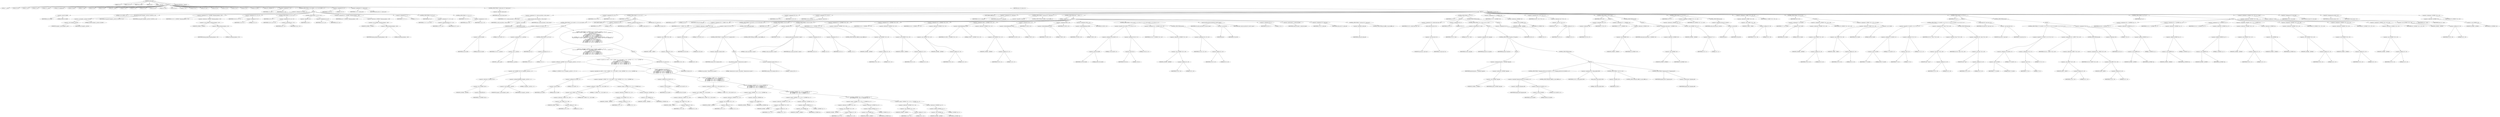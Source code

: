 digraph cache_insert {  
"1000127" [label = "(METHOD,cache_insert)" ]
"1000128" [label = "(PARAM,int a1)" ]
"1000129" [label = "(PARAM,void *cp)" ]
"1000130" [label = "(PARAM,time_t time1)" ]
"1000131" [label = "(PARAM,int a4)" ]
"1000132" [label = "(PARAM,__int16 a5)" ]
"1000133" [label = "(BLOCK,,)" ]
"1000134" [label = "(LOCAL,v7: __int16)" ]
"1000135" [label = "(LOCAL,v10: int)" ]
"1000136" [label = "(LOCAL,v11: int)" ]
"1000137" [label = "(LOCAL,v12: int)" ]
"1000138" [label = "(LOCAL,v13: __int16)" ]
"1000139" [label = "(LOCAL,v15: unsigned int)" ]
"1000140" [label = "(LOCAL,v16: bool)" ]
"1000141" [label = "(LOCAL,v17: bool)" ]
"1000142" [label = "(LOCAL,v18: int)" ]
"1000143" [label = "(LOCAL,v19: int)" ]
"1000144" [label = "(LOCAL,v20: __int16)" ]
"1000145" [label = "(LOCAL,v21: int)" ]
"1000146" [label = "(LOCAL,v22: int)" ]
"1000147" [label = "(LOCAL,v23: int)" ]
"1000148" [label = "(LOCAL,v24: int)" ]
"1000149" [label = "(LOCAL,v25: size_t)" ]
"1000150" [label = "(LOCAL,v26: int)" ]
"1000151" [label = "(LOCAL,v27: int)" ]
"1000152" [label = "(LOCAL,v28: int *)" ]
"1000153" [label = "(LOCAL,v29: char *)" ]
"1000154" [label = "(LOCAL,v30: int)" ]
"1000155" [label = "(LOCAL,v31: int)" ]
"1000156" [label = "(LOCAL,v32: int)" ]
"1000157" [label = "(LOCAL,v33: int)" ]
"1000158" [label = "(LOCAL,v34: _BYTE *)" ]
"1000159" [label = "(LOCAL,v35: _DWORD [ 4 ])" ]
"1000160" [label = "(<operator>.assignment,v7 = a5)" ]
"1000161" [label = "(IDENTIFIER,v7,v7 = a5)" ]
"1000162" [label = "(IDENTIFIER,a5,v7 = a5)" ]
"1000163" [label = "(CONTROL_STRUCTURE,if ( (a5 & 0x980) != 0 ),if ( (a5 & 0x980) != 0 ))" ]
"1000164" [label = "(<operator>.notEquals,(a5 & 0x980) != 0)" ]
"1000165" [label = "(<operator>.and,a5 & 0x980)" ]
"1000166" [label = "(IDENTIFIER,a5,a5 & 0x980)" ]
"1000167" [label = "(LITERAL,0x980,a5 & 0x980)" ]
"1000168" [label = "(LITERAL,0,(a5 & 0x980) != 0)" ]
"1000169" [label = "(BLOCK,,)" ]
"1000170" [label = "(log_query,log_query((unsigned __int16)a5 | 0x10000, a1, cp))" ]
"1000171" [label = "(<operator>.or,(unsigned __int16)a5 | 0x10000)" ]
"1000172" [label = "(<operator>.cast,(unsigned __int16)a5)" ]
"1000173" [label = "(UNKNOWN,unsigned __int16,unsigned __int16)" ]
"1000174" [label = "(IDENTIFIER,a5,(unsigned __int16)a5)" ]
"1000175" [label = "(LITERAL,0x10000,(unsigned __int16)a5 | 0x10000)" ]
"1000176" [label = "(IDENTIFIER,a1,log_query((unsigned __int16)a5 | 0x10000, a1, cp))" ]
"1000177" [label = "(IDENTIFIER,cp,log_query((unsigned __int16)a5 | 0x10000, a1, cp))" ]
"1000178" [label = "(<operator>.assignment,v15 = *(_DWORD *)(dnsmasq_daemon + 252))" ]
"1000179" [label = "(IDENTIFIER,v15,v15 = *(_DWORD *)(dnsmasq_daemon + 252))" ]
"1000180" [label = "(<operator>.indirection,*(_DWORD *)(dnsmasq_daemon + 252))" ]
"1000181" [label = "(<operator>.cast,(_DWORD *)(dnsmasq_daemon + 252))" ]
"1000182" [label = "(UNKNOWN,_DWORD *,_DWORD *)" ]
"1000183" [label = "(<operator>.addition,dnsmasq_daemon + 252)" ]
"1000184" [label = "(IDENTIFIER,dnsmasq_daemon,dnsmasq_daemon + 252)" ]
"1000185" [label = "(LITERAL,252,dnsmasq_daemon + 252)" ]
"1000186" [label = "(<operator>.assignment,v16 = v15 != 0)" ]
"1000187" [label = "(IDENTIFIER,v16,v16 = v15 != 0)" ]
"1000188" [label = "(<operator>.notEquals,v15 != 0)" ]
"1000189" [label = "(IDENTIFIER,v15,v15 != 0)" ]
"1000190" [label = "(LITERAL,0,v15 != 0)" ]
"1000191" [label = "(CONTROL_STRUCTURE,if ( v15 ),if ( v15 ))" ]
"1000192" [label = "(IDENTIFIER,v15,if ( v15 ))" ]
"1000193" [label = "(<operator>.assignment,v16 = a4 > v15)" ]
"1000194" [label = "(IDENTIFIER,v16,v16 = a4 > v15)" ]
"1000195" [label = "(<operator>.greaterThan,a4 > v15)" ]
"1000196" [label = "(IDENTIFIER,a4,a4 > v15)" ]
"1000197" [label = "(IDENTIFIER,v15,a4 > v15)" ]
"1000198" [label = "(CONTROL_STRUCTURE,if ( !v16 ),if ( !v16 ))" ]
"1000199" [label = "(<operator>.logicalNot,!v16)" ]
"1000200" [label = "(IDENTIFIER,v16,!v16)" ]
"1000201" [label = "(<operator>.assignment,v15 = a4)" ]
"1000202" [label = "(IDENTIFIER,v15,v15 = a4)" ]
"1000203" [label = "(IDENTIFIER,a4,v15 = a4)" ]
"1000204" [label = "(<operator>.assignment,a4 = *(_DWORD *)(dnsmasq_daemon + 248))" ]
"1000205" [label = "(IDENTIFIER,a4,a4 = *(_DWORD *)(dnsmasq_daemon + 248))" ]
"1000206" [label = "(<operator>.indirection,*(_DWORD *)(dnsmasq_daemon + 248))" ]
"1000207" [label = "(<operator>.cast,(_DWORD *)(dnsmasq_daemon + 248))" ]
"1000208" [label = "(UNKNOWN,_DWORD *,_DWORD *)" ]
"1000209" [label = "(<operator>.addition,dnsmasq_daemon + 248)" ]
"1000210" [label = "(IDENTIFIER,dnsmasq_daemon,dnsmasq_daemon + 248)" ]
"1000211" [label = "(LITERAL,248,dnsmasq_daemon + 248)" ]
"1000212" [label = "(<operator>.assignment,v17 = 1)" ]
"1000213" [label = "(IDENTIFIER,v17,v17 = 1)" ]
"1000214" [label = "(LITERAL,1,v17 = 1)" ]
"1000215" [label = "(CONTROL_STRUCTURE,if ( a4 ),if ( a4 ))" ]
"1000216" [label = "(IDENTIFIER,a4,if ( a4 ))" ]
"1000217" [label = "(<operator>.assignment,v17 = v15 >= a4)" ]
"1000218" [label = "(IDENTIFIER,v17,v17 = v15 >= a4)" ]
"1000219" [label = "(<operator>.greaterEqualsThan,v15 >= a4)" ]
"1000220" [label = "(IDENTIFIER,v15,v15 >= a4)" ]
"1000221" [label = "(IDENTIFIER,a4,v15 >= a4)" ]
"1000222" [label = "(CONTROL_STRUCTURE,if ( v17 ),if ( v17 ))" ]
"1000223" [label = "(IDENTIFIER,v17,if ( v17 ))" ]
"1000224" [label = "(<operator>.assignment,a4 = v15)" ]
"1000225" [label = "(IDENTIFIER,a4,a4 = v15)" ]
"1000226" [label = "(IDENTIFIER,v15,a4 = v15)" ]
"1000227" [label = "(<operator>.assignment,v10 = 0)" ]
"1000228" [label = "(IDENTIFIER,v10,v10 = 0)" ]
"1000229" [label = "(LITERAL,0,v10 = 0)" ]
"1000230" [label = "(<operator>.assignment,v11 = insert_error)" ]
"1000231" [label = "(IDENTIFIER,v11,v11 = insert_error)" ]
"1000232" [label = "(IDENTIFIER,insert_error,v11 = insert_error)" ]
"1000233" [label = "(CONTROL_STRUCTURE,if ( !insert_error ),if ( !insert_error ))" ]
"1000234" [label = "(<operator>.logicalNot,!insert_error)" ]
"1000235" [label = "(IDENTIFIER,insert_error,!insert_error)" ]
"1000236" [label = "(BLOCK,,)" ]
"1000237" [label = "(<operator>.assignment,v12 = cache_scan_free(a1, (int)cp, time1))" ]
"1000238" [label = "(IDENTIFIER,v12,v12 = cache_scan_free(a1, (int)cp, time1))" ]
"1000239" [label = "(cache_scan_free,cache_scan_free(a1, (int)cp, time1))" ]
"1000240" [label = "(IDENTIFIER,a1,cache_scan_free(a1, (int)cp, time1))" ]
"1000241" [label = "(<operator>.cast,(int)cp)" ]
"1000242" [label = "(UNKNOWN,int,int)" ]
"1000243" [label = "(IDENTIFIER,cp,(int)cp)" ]
"1000244" [label = "(IDENTIFIER,time1,cache_scan_free(a1, (int)cp, time1))" ]
"1000245" [label = "(<operator>.assignment,v10 = v12)" ]
"1000246" [label = "(IDENTIFIER,v10,v10 = v12)" ]
"1000247" [label = "(IDENTIFIER,v12,v10 = v12)" ]
"1000248" [label = "(CONTROL_STRUCTURE,if ( v12 ),if ( v12 ))" ]
"1000249" [label = "(IDENTIFIER,v12,if ( v12 ))" ]
"1000250" [label = "(BLOCK,,)" ]
"1000251" [label = "(CONTROL_STRUCTURE,if ( (a5 & 0x180) != 0 ),if ( (a5 & 0x180) != 0 ))" ]
"1000252" [label = "(<operator>.notEquals,(a5 & 0x180) != 0)" ]
"1000253" [label = "(<operator>.and,a5 & 0x180)" ]
"1000254" [label = "(IDENTIFIER,a5,a5 & 0x180)" ]
"1000255" [label = "(LITERAL,0x180,a5 & 0x180)" ]
"1000256" [label = "(LITERAL,0,(a5 & 0x180) != 0)" ]
"1000257" [label = "(BLOCK,,)" ]
"1000258" [label = "(<operator>.assignment,v13 = (__int16)cp)" ]
"1000259" [label = "(IDENTIFIER,v13,v13 = (__int16)cp)" ]
"1000260" [label = "(<operator>.cast,(__int16)cp)" ]
"1000261" [label = "(UNKNOWN,__int16,__int16)" ]
"1000262" [label = "(IDENTIFIER,cp,(__int16)cp)" ]
"1000263" [label = "(CONTROL_STRUCTURE,if ( cp ),if ( cp ))" ]
"1000264" [label = "(IDENTIFIER,cp,if ( cp ))" ]
"1000265" [label = "(<operator>.assignment,v13 = 1)" ]
"1000266" [label = "(IDENTIFIER,v13,v13 = 1)" ]
"1000267" [label = "(LITERAL,1,v13 = 1)" ]
"1000268" [label = "(CONTROL_STRUCTURE,if ( (*(_DWORD *)&v13 & ((unsigned __int16)a5 >> 3)) != 0\n          && ((a5 & 0x80) != 0 && (*(_WORD *)(v12 + 36) & 0x80) != 0 && *(_DWORD *)(v12 + 12) == *(_DWORD *)cp\n           || (a5 & 0x100) != 0\n           && (*(_WORD *)(v12 + 36) & 0x100) != 0\n           && *(_DWORD *)(v12 + 12) == *(_DWORD *)cp\n           && *(_DWORD *)(v12 + 16) == *((_DWORD *)cp + 1)\n           && *(_DWORD *)(v12 + 20) == *((_DWORD *)cp + 2)\n           && *(_DWORD *)(v12 + 24) == *((_DWORD *)cp + 3)) ),if ( (*(_DWORD *)&v13 & ((unsigned __int16)a5 >> 3)) != 0\n          && ((a5 & 0x80) != 0 && (*(_WORD *)(v12 + 36) & 0x80) != 0 && *(_DWORD *)(v12 + 12) == *(_DWORD *)cp\n           || (a5 & 0x100) != 0\n           && (*(_WORD *)(v12 + 36) & 0x100) != 0\n           && *(_DWORD *)(v12 + 12) == *(_DWORD *)cp\n           && *(_DWORD *)(v12 + 16) == *((_DWORD *)cp + 1)\n           && *(_DWORD *)(v12 + 20) == *((_DWORD *)cp + 2)\n           && *(_DWORD *)(v12 + 24) == *((_DWORD *)cp + 3)) ))" ]
"1000269" [label = "(<operator>.logicalAnd,(*(_DWORD *)&v13 & ((unsigned __int16)a5 >> 3)) != 0\n          && ((a5 & 0x80) != 0 && (*(_WORD *)(v12 + 36) & 0x80) != 0 && *(_DWORD *)(v12 + 12) == *(_DWORD *)cp\n           || (a5 & 0x100) != 0\n           && (*(_WORD *)(v12 + 36) & 0x100) != 0\n           && *(_DWORD *)(v12 + 12) == *(_DWORD *)cp\n           && *(_DWORD *)(v12 + 16) == *((_DWORD *)cp + 1)\n           && *(_DWORD *)(v12 + 20) == *((_DWORD *)cp + 2)\n           && *(_DWORD *)(v12 + 24) == *((_DWORD *)cp + 3)))" ]
"1000270" [label = "(<operator>.notEquals,(*(_DWORD *)&v13 & ((unsigned __int16)a5 >> 3)) != 0)" ]
"1000271" [label = "(<operator>.and,*(_DWORD *)&v13 & ((unsigned __int16)a5 >> 3))" ]
"1000272" [label = "(<operator>.indirection,*(_DWORD *)&v13)" ]
"1000273" [label = "(<operator>.cast,(_DWORD *)&v13)" ]
"1000274" [label = "(UNKNOWN,_DWORD *,_DWORD *)" ]
"1000275" [label = "(<operator>.addressOf,&v13)" ]
"1000276" [label = "(IDENTIFIER,v13,(_DWORD *)&v13)" ]
"1000277" [label = "(<operator>.arithmeticShiftRight,(unsigned __int16)a5 >> 3)" ]
"1000278" [label = "(<operator>.cast,(unsigned __int16)a5)" ]
"1000279" [label = "(UNKNOWN,unsigned __int16,unsigned __int16)" ]
"1000280" [label = "(IDENTIFIER,a5,(unsigned __int16)a5)" ]
"1000281" [label = "(LITERAL,3,(unsigned __int16)a5 >> 3)" ]
"1000282" [label = "(LITERAL,0,(*(_DWORD *)&v13 & ((unsigned __int16)a5 >> 3)) != 0)" ]
"1000283" [label = "(<operator>.logicalOr,(a5 & 0x80) != 0 && (*(_WORD *)(v12 + 36) & 0x80) != 0 && *(_DWORD *)(v12 + 12) == *(_DWORD *)cp\n           || (a5 & 0x100) != 0\n           && (*(_WORD *)(v12 + 36) & 0x100) != 0\n           && *(_DWORD *)(v12 + 12) == *(_DWORD *)cp\n           && *(_DWORD *)(v12 + 16) == *((_DWORD *)cp + 1)\n           && *(_DWORD *)(v12 + 20) == *((_DWORD *)cp + 2)\n           && *(_DWORD *)(v12 + 24) == *((_DWORD *)cp + 3))" ]
"1000284" [label = "(<operator>.logicalAnd,(a5 & 0x80) != 0 && (*(_WORD *)(v12 + 36) & 0x80) != 0 && *(_DWORD *)(v12 + 12) == *(_DWORD *)cp)" ]
"1000285" [label = "(<operator>.notEquals,(a5 & 0x80) != 0)" ]
"1000286" [label = "(<operator>.and,a5 & 0x80)" ]
"1000287" [label = "(IDENTIFIER,a5,a5 & 0x80)" ]
"1000288" [label = "(LITERAL,0x80,a5 & 0x80)" ]
"1000289" [label = "(LITERAL,0,(a5 & 0x80) != 0)" ]
"1000290" [label = "(<operator>.logicalAnd,(*(_WORD *)(v12 + 36) & 0x80) != 0 && *(_DWORD *)(v12 + 12) == *(_DWORD *)cp)" ]
"1000291" [label = "(<operator>.notEquals,(*(_WORD *)(v12 + 36) & 0x80) != 0)" ]
"1000292" [label = "(<operator>.and,*(_WORD *)(v12 + 36) & 0x80)" ]
"1000293" [label = "(<operator>.indirection,*(_WORD *)(v12 + 36))" ]
"1000294" [label = "(<operator>.cast,(_WORD *)(v12 + 36))" ]
"1000295" [label = "(UNKNOWN,_WORD *,_WORD *)" ]
"1000296" [label = "(<operator>.addition,v12 + 36)" ]
"1000297" [label = "(IDENTIFIER,v12,v12 + 36)" ]
"1000298" [label = "(LITERAL,36,v12 + 36)" ]
"1000299" [label = "(LITERAL,0x80,*(_WORD *)(v12 + 36) & 0x80)" ]
"1000300" [label = "(LITERAL,0,(*(_WORD *)(v12 + 36) & 0x80) != 0)" ]
"1000301" [label = "(<operator>.equals,*(_DWORD *)(v12 + 12) == *(_DWORD *)cp)" ]
"1000302" [label = "(<operator>.indirection,*(_DWORD *)(v12 + 12))" ]
"1000303" [label = "(<operator>.cast,(_DWORD *)(v12 + 12))" ]
"1000304" [label = "(UNKNOWN,_DWORD *,_DWORD *)" ]
"1000305" [label = "(<operator>.addition,v12 + 12)" ]
"1000306" [label = "(IDENTIFIER,v12,v12 + 12)" ]
"1000307" [label = "(LITERAL,12,v12 + 12)" ]
"1000308" [label = "(<operator>.indirection,*(_DWORD *)cp)" ]
"1000309" [label = "(<operator>.cast,(_DWORD *)cp)" ]
"1000310" [label = "(UNKNOWN,_DWORD *,_DWORD *)" ]
"1000311" [label = "(IDENTIFIER,cp,(_DWORD *)cp)" ]
"1000312" [label = "(<operator>.logicalAnd,(a5 & 0x100) != 0\n           && (*(_WORD *)(v12 + 36) & 0x100) != 0\n           && *(_DWORD *)(v12 + 12) == *(_DWORD *)cp\n           && *(_DWORD *)(v12 + 16) == *((_DWORD *)cp + 1)\n           && *(_DWORD *)(v12 + 20) == *((_DWORD *)cp + 2)\n           && *(_DWORD *)(v12 + 24) == *((_DWORD *)cp + 3))" ]
"1000313" [label = "(<operator>.notEquals,(a5 & 0x100) != 0)" ]
"1000314" [label = "(<operator>.and,a5 & 0x100)" ]
"1000315" [label = "(IDENTIFIER,a5,a5 & 0x100)" ]
"1000316" [label = "(LITERAL,0x100,a5 & 0x100)" ]
"1000317" [label = "(LITERAL,0,(a5 & 0x100) != 0)" ]
"1000318" [label = "(<operator>.logicalAnd,(*(_WORD *)(v12 + 36) & 0x100) != 0\n           && *(_DWORD *)(v12 + 12) == *(_DWORD *)cp\n           && *(_DWORD *)(v12 + 16) == *((_DWORD *)cp + 1)\n           && *(_DWORD *)(v12 + 20) == *((_DWORD *)cp + 2)\n           && *(_DWORD *)(v12 + 24) == *((_DWORD *)cp + 3))" ]
"1000319" [label = "(<operator>.notEquals,(*(_WORD *)(v12 + 36) & 0x100) != 0)" ]
"1000320" [label = "(<operator>.and,*(_WORD *)(v12 + 36) & 0x100)" ]
"1000321" [label = "(<operator>.indirection,*(_WORD *)(v12 + 36))" ]
"1000322" [label = "(<operator>.cast,(_WORD *)(v12 + 36))" ]
"1000323" [label = "(UNKNOWN,_WORD *,_WORD *)" ]
"1000324" [label = "(<operator>.addition,v12 + 36)" ]
"1000325" [label = "(IDENTIFIER,v12,v12 + 36)" ]
"1000326" [label = "(LITERAL,36,v12 + 36)" ]
"1000327" [label = "(LITERAL,0x100,*(_WORD *)(v12 + 36) & 0x100)" ]
"1000328" [label = "(LITERAL,0,(*(_WORD *)(v12 + 36) & 0x100) != 0)" ]
"1000329" [label = "(<operator>.logicalAnd,*(_DWORD *)(v12 + 12) == *(_DWORD *)cp\n           && *(_DWORD *)(v12 + 16) == *((_DWORD *)cp + 1)\n           && *(_DWORD *)(v12 + 20) == *((_DWORD *)cp + 2)\n           && *(_DWORD *)(v12 + 24) == *((_DWORD *)cp + 3))" ]
"1000330" [label = "(<operator>.equals,*(_DWORD *)(v12 + 12) == *(_DWORD *)cp)" ]
"1000331" [label = "(<operator>.indirection,*(_DWORD *)(v12 + 12))" ]
"1000332" [label = "(<operator>.cast,(_DWORD *)(v12 + 12))" ]
"1000333" [label = "(UNKNOWN,_DWORD *,_DWORD *)" ]
"1000334" [label = "(<operator>.addition,v12 + 12)" ]
"1000335" [label = "(IDENTIFIER,v12,v12 + 12)" ]
"1000336" [label = "(LITERAL,12,v12 + 12)" ]
"1000337" [label = "(<operator>.indirection,*(_DWORD *)cp)" ]
"1000338" [label = "(<operator>.cast,(_DWORD *)cp)" ]
"1000339" [label = "(UNKNOWN,_DWORD *,_DWORD *)" ]
"1000340" [label = "(IDENTIFIER,cp,(_DWORD *)cp)" ]
"1000341" [label = "(<operator>.logicalAnd,*(_DWORD *)(v12 + 16) == *((_DWORD *)cp + 1)\n           && *(_DWORD *)(v12 + 20) == *((_DWORD *)cp + 2)\n           && *(_DWORD *)(v12 + 24) == *((_DWORD *)cp + 3))" ]
"1000342" [label = "(<operator>.equals,*(_DWORD *)(v12 + 16) == *((_DWORD *)cp + 1))" ]
"1000343" [label = "(<operator>.indirection,*(_DWORD *)(v12 + 16))" ]
"1000344" [label = "(<operator>.cast,(_DWORD *)(v12 + 16))" ]
"1000345" [label = "(UNKNOWN,_DWORD *,_DWORD *)" ]
"1000346" [label = "(<operator>.addition,v12 + 16)" ]
"1000347" [label = "(IDENTIFIER,v12,v12 + 16)" ]
"1000348" [label = "(LITERAL,16,v12 + 16)" ]
"1000349" [label = "(<operator>.indirection,*((_DWORD *)cp + 1))" ]
"1000350" [label = "(<operator>.addition,(_DWORD *)cp + 1)" ]
"1000351" [label = "(<operator>.cast,(_DWORD *)cp)" ]
"1000352" [label = "(UNKNOWN,_DWORD *,_DWORD *)" ]
"1000353" [label = "(IDENTIFIER,cp,(_DWORD *)cp)" ]
"1000354" [label = "(LITERAL,1,(_DWORD *)cp + 1)" ]
"1000355" [label = "(<operator>.logicalAnd,*(_DWORD *)(v12 + 20) == *((_DWORD *)cp + 2)\n           && *(_DWORD *)(v12 + 24) == *((_DWORD *)cp + 3))" ]
"1000356" [label = "(<operator>.equals,*(_DWORD *)(v12 + 20) == *((_DWORD *)cp + 2))" ]
"1000357" [label = "(<operator>.indirection,*(_DWORD *)(v12 + 20))" ]
"1000358" [label = "(<operator>.cast,(_DWORD *)(v12 + 20))" ]
"1000359" [label = "(UNKNOWN,_DWORD *,_DWORD *)" ]
"1000360" [label = "(<operator>.addition,v12 + 20)" ]
"1000361" [label = "(IDENTIFIER,v12,v12 + 20)" ]
"1000362" [label = "(LITERAL,20,v12 + 20)" ]
"1000363" [label = "(<operator>.indirection,*((_DWORD *)cp + 2))" ]
"1000364" [label = "(<operator>.addition,(_DWORD *)cp + 2)" ]
"1000365" [label = "(<operator>.cast,(_DWORD *)cp)" ]
"1000366" [label = "(UNKNOWN,_DWORD *,_DWORD *)" ]
"1000367" [label = "(IDENTIFIER,cp,(_DWORD *)cp)" ]
"1000368" [label = "(LITERAL,2,(_DWORD *)cp + 2)" ]
"1000369" [label = "(<operator>.equals,*(_DWORD *)(v12 + 24) == *((_DWORD *)cp + 3))" ]
"1000370" [label = "(<operator>.indirection,*(_DWORD *)(v12 + 24))" ]
"1000371" [label = "(<operator>.cast,(_DWORD *)(v12 + 24))" ]
"1000372" [label = "(UNKNOWN,_DWORD *,_DWORD *)" ]
"1000373" [label = "(<operator>.addition,v12 + 24)" ]
"1000374" [label = "(IDENTIFIER,v12,v12 + 24)" ]
"1000375" [label = "(LITERAL,24,v12 + 24)" ]
"1000376" [label = "(<operator>.indirection,*((_DWORD *)cp + 3))" ]
"1000377" [label = "(<operator>.addition,(_DWORD *)cp + 3)" ]
"1000378" [label = "(<operator>.cast,(_DWORD *)cp)" ]
"1000379" [label = "(UNKNOWN,_DWORD *,_DWORD *)" ]
"1000380" [label = "(IDENTIFIER,cp,(_DWORD *)cp)" ]
"1000381" [label = "(LITERAL,3,(_DWORD *)cp + 3)" ]
"1000382" [label = "(BLOCK,,)" ]
"1000383" [label = "(RETURN,return v10;,return v10;)" ]
"1000384" [label = "(IDENTIFIER,v10,return v10;)" ]
"1000385" [label = "(JUMP_TARGET,LABEL_14)" ]
"1000386" [label = "(<operator>.assignment,v10 = 0)" ]
"1000387" [label = "(IDENTIFIER,v10,v10 = 0)" ]
"1000388" [label = "(LITERAL,0,v10 = 0)" ]
"1000389" [label = "(<operator>.assignment,insert_error = 1)" ]
"1000390" [label = "(IDENTIFIER,insert_error,insert_error = 1)" ]
"1000391" [label = "(LITERAL,1,insert_error = 1)" ]
"1000392" [label = "(RETURN,return v10;,return v10;)" ]
"1000393" [label = "(IDENTIFIER,v10,return v10;)" ]
"1000394" [label = "(<operator>.assignment,v18 = v11)" ]
"1000395" [label = "(IDENTIFIER,v18,v18 = v11)" ]
"1000396" [label = "(IDENTIFIER,v11,v18 = v11)" ]
"1000397" [label = "(<operator>.assignment,v19 = a5 & 4)" ]
"1000398" [label = "(IDENTIFIER,v19,v19 = a5 & 4)" ]
"1000399" [label = "(<operator>.and,a5 & 4)" ]
"1000400" [label = "(IDENTIFIER,a5,a5 & 4)" ]
"1000401" [label = "(LITERAL,4,a5 & 4)" ]
"1000402" [label = "(JUMP_TARGET,LABEL_26)" ]
"1000403" [label = "(<operator>.assignment,v10 = cache_tail)" ]
"1000404" [label = "(IDENTIFIER,v10,v10 = cache_tail)" ]
"1000405" [label = "(IDENTIFIER,cache_tail,v10 = cache_tail)" ]
"1000406" [label = "(CONTROL_STRUCTURE,if ( !cache_tail ),if ( !cache_tail ))" ]
"1000407" [label = "(<operator>.logicalNot,!cache_tail)" ]
"1000408" [label = "(IDENTIFIER,cache_tail,!cache_tail)" ]
"1000409" [label = "(CONTROL_STRUCTURE,goto LABEL_14;,goto LABEL_14;)" ]
"1000410" [label = "(CONTROL_STRUCTURE,while ( 1 ),while ( 1 ))" ]
"1000411" [label = "(LITERAL,1,while ( 1 ))" ]
"1000412" [label = "(BLOCK,,)" ]
"1000413" [label = "(<operator>.assignment,v20 = *(_WORD *)(v10 + 36))" ]
"1000414" [label = "(IDENTIFIER,v20,v20 = *(_WORD *)(v10 + 36))" ]
"1000415" [label = "(<operator>.indirection,*(_WORD *)(v10 + 36))" ]
"1000416" [label = "(<operator>.cast,(_WORD *)(v10 + 36))" ]
"1000417" [label = "(UNKNOWN,_WORD *,_WORD *)" ]
"1000418" [label = "(<operator>.addition,v10 + 36)" ]
"1000419" [label = "(IDENTIFIER,v10,v10 + 36)" ]
"1000420" [label = "(LITERAL,36,v10 + 36)" ]
"1000421" [label = "(CONTROL_STRUCTURE,if ( (v20 & 0xC) == 0 ),if ( (v20 & 0xC) == 0 ))" ]
"1000422" [label = "(<operator>.equals,(v20 & 0xC) == 0)" ]
"1000423" [label = "(<operator>.and,v20 & 0xC)" ]
"1000424" [label = "(IDENTIFIER,v20,v20 & 0xC)" ]
"1000425" [label = "(LITERAL,0xC,v20 & 0xC)" ]
"1000426" [label = "(LITERAL,0,(v20 & 0xC) == 0)" ]
"1000427" [label = "(CONTROL_STRUCTURE,break;,break;)" ]
"1000428" [label = "(CONTROL_STRUCTURE,if ( v18 ),if ( v18 ))" ]
"1000429" [label = "(IDENTIFIER,v18,if ( v18 ))" ]
"1000430" [label = "(BLOCK,,)" ]
"1000431" [label = "(CONTROL_STRUCTURE,if ( !warned_12252 ),if ( !warned_12252 ))" ]
"1000432" [label = "(<operator>.logicalNot,!warned_12252)" ]
"1000433" [label = "(IDENTIFIER,warned_12252,!warned_12252)" ]
"1000434" [label = "(BLOCK,,)" ]
"1000435" [label = "(my_syslog,my_syslog(3, \"Internal error in cache.\"))" ]
"1000436" [label = "(LITERAL,3,my_syslog(3, \"Internal error in cache.\"))" ]
"1000437" [label = "(LITERAL,\"Internal error in cache.\",my_syslog(3, \"Internal error in cache.\"))" ]
"1000438" [label = "(<operator>.assignment,warned_12252 = 1)" ]
"1000439" [label = "(IDENTIFIER,warned_12252,warned_12252 = 1)" ]
"1000440" [label = "(LITERAL,1,warned_12252 = 1)" ]
"1000441" [label = "(CONTROL_STRUCTURE,goto LABEL_14;,goto LABEL_14;)" ]
"1000442" [label = "(CONTROL_STRUCTURE,if ( !v19 ),if ( !v19 ))" ]
"1000443" [label = "(<operator>.logicalNot,!v19)" ]
"1000444" [label = "(IDENTIFIER,v19,!v19)" ]
"1000445" [label = "(BLOCK,,)" ]
"1000446" [label = "(cache_scan_free,cache_scan_free(0, 0, time1))" ]
"1000447" [label = "(LITERAL,0,cache_scan_free(0, 0, time1))" ]
"1000448" [label = "(LITERAL,0,cache_scan_free(0, 0, time1))" ]
"1000449" [label = "(IDENTIFIER,time1,cache_scan_free(0, 0, time1))" ]
"1000450" [label = "(<operator>.assignment,v18 = 0)" ]
"1000451" [label = "(IDENTIFIER,v18,v18 = 0)" ]
"1000452" [label = "(LITERAL,0,v18 = 0)" ]
"1000453" [label = "(<operator>.assignment,v19 = 1)" ]
"1000454" [label = "(IDENTIFIER,v19,v19 = 1)" ]
"1000455" [label = "(LITERAL,1,v19 = 1)" ]
"1000456" [label = "(CONTROL_STRUCTURE,goto LABEL_26;,goto LABEL_26;)" ]
"1000457" [label = "(<operator>.assignment,v21 = *(_DWORD *)(v10 + 16))" ]
"1000458" [label = "(IDENTIFIER,v21,v21 = *(_DWORD *)(v10 + 16))" ]
"1000459" [label = "(<operator>.indirection,*(_DWORD *)(v10 + 16))" ]
"1000460" [label = "(<operator>.cast,(_DWORD *)(v10 + 16))" ]
"1000461" [label = "(UNKNOWN,_DWORD *,_DWORD *)" ]
"1000462" [label = "(<operator>.addition,v10 + 16)" ]
"1000463" [label = "(IDENTIFIER,v10,v10 + 16)" ]
"1000464" [label = "(LITERAL,16,v10 + 16)" ]
"1000465" [label = "(<operator>.assignment,v22 = *(_DWORD *)(v10 + 20))" ]
"1000466" [label = "(IDENTIFIER,v22,v22 = *(_DWORD *)(v10 + 20))" ]
"1000467" [label = "(<operator>.indirection,*(_DWORD *)(v10 + 20))" ]
"1000468" [label = "(<operator>.cast,(_DWORD *)(v10 + 20))" ]
"1000469" [label = "(UNKNOWN,_DWORD *,_DWORD *)" ]
"1000470" [label = "(<operator>.addition,v10 + 20)" ]
"1000471" [label = "(IDENTIFIER,v10,v10 + 20)" ]
"1000472" [label = "(LITERAL,20,v10 + 20)" ]
"1000473" [label = "(<operator>.assignment,v23 = *(_DWORD *)(v10 + 24))" ]
"1000474" [label = "(IDENTIFIER,v23,v23 = *(_DWORD *)(v10 + 24))" ]
"1000475" [label = "(<operator>.indirection,*(_DWORD *)(v10 + 24))" ]
"1000476" [label = "(<operator>.cast,(_DWORD *)(v10 + 24))" ]
"1000477" [label = "(UNKNOWN,_DWORD *,_DWORD *)" ]
"1000478" [label = "(<operator>.addition,v10 + 24)" ]
"1000479" [label = "(IDENTIFIER,v10,v10 + 24)" ]
"1000480" [label = "(LITERAL,24,v10 + 24)" ]
"1000481" [label = "(<operator>.assignment,v35[0] = *(_DWORD *)(v10 + 12))" ]
"1000482" [label = "(<operator>.indirectIndexAccess,v35[0])" ]
"1000483" [label = "(IDENTIFIER,v35,v35[0] = *(_DWORD *)(v10 + 12))" ]
"1000484" [label = "(LITERAL,0,v35[0] = *(_DWORD *)(v10 + 12))" ]
"1000485" [label = "(<operator>.indirection,*(_DWORD *)(v10 + 12))" ]
"1000486" [label = "(<operator>.cast,(_DWORD *)(v10 + 12))" ]
"1000487" [label = "(UNKNOWN,_DWORD *,_DWORD *)" ]
"1000488" [label = "(<operator>.addition,v10 + 12)" ]
"1000489" [label = "(IDENTIFIER,v10,v10 + 12)" ]
"1000490" [label = "(LITERAL,12,v10 + 12)" ]
"1000491" [label = "(<operator>.assignment,v35[1] = v21)" ]
"1000492" [label = "(<operator>.indirectIndexAccess,v35[1])" ]
"1000493" [label = "(IDENTIFIER,v35,v35[1] = v21)" ]
"1000494" [label = "(LITERAL,1,v35[1] = v21)" ]
"1000495" [label = "(IDENTIFIER,v21,v35[1] = v21)" ]
"1000496" [label = "(<operator>.assignment,v35[2] = v22)" ]
"1000497" [label = "(<operator>.indirectIndexAccess,v35[2])" ]
"1000498" [label = "(IDENTIFIER,v35,v35[2] = v22)" ]
"1000499" [label = "(LITERAL,2,v35[2] = v22)" ]
"1000500" [label = "(IDENTIFIER,v22,v35[2] = v22)" ]
"1000501" [label = "(<operator>.assignment,v35[3] = v23)" ]
"1000502" [label = "(<operator>.indirectIndexAccess,v35[3])" ]
"1000503" [label = "(IDENTIFIER,v35,v35[3] = v23)" ]
"1000504" [label = "(LITERAL,3,v35[3] = v23)" ]
"1000505" [label = "(IDENTIFIER,v23,v35[3] = v23)" ]
"1000506" [label = "(CONTROL_STRUCTURE,if ( (v20 & 0x200) != 0 || (v20 & 2) != 0 ),if ( (v20 & 0x200) != 0 || (v20 & 2) != 0 ))" ]
"1000507" [label = "(<operator>.logicalOr,(v20 & 0x200) != 0 || (v20 & 2) != 0)" ]
"1000508" [label = "(<operator>.notEquals,(v20 & 0x200) != 0)" ]
"1000509" [label = "(<operator>.and,v20 & 0x200)" ]
"1000510" [label = "(IDENTIFIER,v20,v20 & 0x200)" ]
"1000511" [label = "(LITERAL,0x200,v20 & 0x200)" ]
"1000512" [label = "(LITERAL,0,(v20 & 0x200) != 0)" ]
"1000513" [label = "(<operator>.notEquals,(v20 & 2) != 0)" ]
"1000514" [label = "(<operator>.and,v20 & 2)" ]
"1000515" [label = "(IDENTIFIER,v20,v20 & 2)" ]
"1000516" [label = "(LITERAL,2,v20 & 2)" ]
"1000517" [label = "(LITERAL,0,(v20 & 2) != 0)" ]
"1000518" [label = "(<operator>.assignment,v24 = *(_DWORD *)(v10 + 40))" ]
"1000519" [label = "(IDENTIFIER,v24,v24 = *(_DWORD *)(v10 + 40))" ]
"1000520" [label = "(<operator>.indirection,*(_DWORD *)(v10 + 40))" ]
"1000521" [label = "(<operator>.cast,(_DWORD *)(v10 + 40))" ]
"1000522" [label = "(UNKNOWN,_DWORD *,_DWORD *)" ]
"1000523" [label = "(<operator>.addition,v10 + 40)" ]
"1000524" [label = "(IDENTIFIER,v10,v10 + 40)" ]
"1000525" [label = "(LITERAL,40,v10 + 40)" ]
"1000526" [label = "(CONTROL_STRUCTURE,else,else)" ]
"1000527" [label = "(<operator>.assignment,v24 = v10 + 40)" ]
"1000528" [label = "(IDENTIFIER,v24,v24 = v10 + 40)" ]
"1000529" [label = "(<operator>.addition,v10 + 40)" ]
"1000530" [label = "(IDENTIFIER,v10,v10 + 40)" ]
"1000531" [label = "(LITERAL,40,v10 + 40)" ]
"1000532" [label = "(cache_scan_free,cache_scan_free(v24, (int)v35, time1))" ]
"1000533" [label = "(IDENTIFIER,v24,cache_scan_free(v24, (int)v35, time1))" ]
"1000534" [label = "(<operator>.cast,(int)v35)" ]
"1000535" [label = "(UNKNOWN,int,int)" ]
"1000536" [label = "(IDENTIFIER,v35,(int)v35)" ]
"1000537" [label = "(IDENTIFIER,time1,cache_scan_free(v24, (int)v35, time1))" ]
"1000538" [label = "(<operator>.assignment,v18 = 1)" ]
"1000539" [label = "(IDENTIFIER,v18,v18 = 1)" ]
"1000540" [label = "(LITERAL,1,v18 = 1)" ]
"1000541" [label = "(<operator>.preIncrement,++cache_live_freed)" ]
"1000542" [label = "(IDENTIFIER,cache_live_freed,++cache_live_freed)" ]
"1000543" [label = "(<operator>.assignment,v10 = cache_tail)" ]
"1000544" [label = "(IDENTIFIER,v10,v10 = cache_tail)" ]
"1000545" [label = "(IDENTIFIER,cache_tail,v10 = cache_tail)" ]
"1000546" [label = "(CONTROL_STRUCTURE,if ( !cache_tail ),if ( !cache_tail ))" ]
"1000547" [label = "(<operator>.logicalNot,!cache_tail)" ]
"1000548" [label = "(IDENTIFIER,cache_tail,!cache_tail)" ]
"1000549" [label = "(CONTROL_STRUCTURE,goto LABEL_14;,goto LABEL_14;)" ]
"1000550" [label = "(CONTROL_STRUCTURE,if ( a1 ),if ( a1 ))" ]
"1000551" [label = "(IDENTIFIER,a1,if ( a1 ))" ]
"1000552" [label = "(BLOCK,,)" ]
"1000553" [label = "(<operator>.assignment,v25 = strlen((const char *)a1))" ]
"1000554" [label = "(IDENTIFIER,v25,v25 = strlen((const char *)a1))" ]
"1000555" [label = "(strlen,strlen((const char *)a1))" ]
"1000556" [label = "(<operator>.cast,(const char *)a1)" ]
"1000557" [label = "(UNKNOWN,const char *,const char *)" ]
"1000558" [label = "(IDENTIFIER,a1,(const char *)a1)" ]
"1000559" [label = "(<operator>.assignment,v26 = 0)" ]
"1000560" [label = "(IDENTIFIER,v26,v26 = 0)" ]
"1000561" [label = "(LITERAL,0,v26 = 0)" ]
"1000562" [label = "(CONTROL_STRUCTURE,if ( v25 > 0x31 ),if ( v25 > 0x31 ))" ]
"1000563" [label = "(<operator>.greaterThan,v25 > 0x31)" ]
"1000564" [label = "(IDENTIFIER,v25,v25 > 0x31)" ]
"1000565" [label = "(LITERAL,0x31,v25 > 0x31)" ]
"1000566" [label = "(BLOCK,,)" ]
"1000567" [label = "(<operator>.assignment,v26 = big_free)" ]
"1000568" [label = "(IDENTIFIER,v26,v26 = big_free)" ]
"1000569" [label = "(IDENTIFIER,big_free,v26 = big_free)" ]
"1000570" [label = "(CONTROL_STRUCTURE,if ( big_free ),if ( big_free ))" ]
"1000571" [label = "(IDENTIFIER,big_free,if ( big_free ))" ]
"1000572" [label = "(BLOCK,,)" ]
"1000573" [label = "(<operator>.assignment,big_free = *(_DWORD *)big_free)" ]
"1000574" [label = "(IDENTIFIER,big_free,big_free = *(_DWORD *)big_free)" ]
"1000575" [label = "(<operator>.indirection,*(_DWORD *)big_free)" ]
"1000576" [label = "(<operator>.cast,(_DWORD *)big_free)" ]
"1000577" [label = "(UNKNOWN,_DWORD *,_DWORD *)" ]
"1000578" [label = "(IDENTIFIER,big_free,(_DWORD *)big_free)" ]
"1000579" [label = "(CONTROL_STRUCTURE,else,else)" ]
"1000580" [label = "(BLOCK,,)" ]
"1000581" [label = "(CONTROL_STRUCTURE,if ( !bignames_left && (a5 & 0x5000) == 0 ),if ( !bignames_left && (a5 & 0x5000) == 0 ))" ]
"1000582" [label = "(<operator>.logicalAnd,!bignames_left && (a5 & 0x5000) == 0)" ]
"1000583" [label = "(<operator>.logicalNot,!bignames_left)" ]
"1000584" [label = "(IDENTIFIER,bignames_left,!bignames_left)" ]
"1000585" [label = "(<operator>.equals,(a5 & 0x5000) == 0)" ]
"1000586" [label = "(<operator>.and,a5 & 0x5000)" ]
"1000587" [label = "(IDENTIFIER,a5,a5 & 0x5000)" ]
"1000588" [label = "(LITERAL,0x5000,a5 & 0x5000)" ]
"1000589" [label = "(LITERAL,0,(a5 & 0x5000) == 0)" ]
"1000590" [label = "(CONTROL_STRUCTURE,goto LABEL_14;,goto LABEL_14;)" ]
"1000591" [label = "(<operator>.assignment,v26 = whine_malloc(1028))" ]
"1000592" [label = "(IDENTIFIER,v26,v26 = whine_malloc(1028))" ]
"1000593" [label = "(whine_malloc,whine_malloc(1028))" ]
"1000594" [label = "(LITERAL,1028,whine_malloc(1028))" ]
"1000595" [label = "(CONTROL_STRUCTURE,if ( !v26 ),if ( !v26 ))" ]
"1000596" [label = "(<operator>.logicalNot,!v26)" ]
"1000597" [label = "(IDENTIFIER,v26,!v26)" ]
"1000598" [label = "(CONTROL_STRUCTURE,goto LABEL_14;,goto LABEL_14;)" ]
"1000599" [label = "(CONTROL_STRUCTURE,if ( bignames_left ),if ( bignames_left ))" ]
"1000600" [label = "(IDENTIFIER,bignames_left,if ( bignames_left ))" ]
"1000601" [label = "(<operator>.preDecrement,--bignames_left)" ]
"1000602" [label = "(IDENTIFIER,bignames_left,--bignames_left)" ]
"1000603" [label = "(CONTROL_STRUCTURE,else,else)" ]
"1000604" [label = "(BLOCK,,)" ]
"1000605" [label = "(<operator>.assignment,v26 = 0)" ]
"1000606" [label = "(IDENTIFIER,v26,v26 = 0)" ]
"1000607" [label = "(LITERAL,0,v26 = 0)" ]
"1000608" [label = "(<operator>.assignment,v27 = *(_DWORD *)v10)" ]
"1000609" [label = "(IDENTIFIER,v27,v27 = *(_DWORD *)v10)" ]
"1000610" [label = "(<operator>.indirection,*(_DWORD *)v10)" ]
"1000611" [label = "(<operator>.cast,(_DWORD *)v10)" ]
"1000612" [label = "(UNKNOWN,_DWORD *,_DWORD *)" ]
"1000613" [label = "(IDENTIFIER,v10,(_DWORD *)v10)" ]
"1000614" [label = "(<operator>.assignment,v28 = *(int **)(v10 + 4))" ]
"1000615" [label = "(IDENTIFIER,v28,v28 = *(int **)(v10 + 4))" ]
"1000616" [label = "(<operator>.indirection,*(int **)(v10 + 4))" ]
"1000617" [label = "(<operator>.cast,(int **)(v10 + 4))" ]
"1000618" [label = "(UNKNOWN,int **,int **)" ]
"1000619" [label = "(<operator>.addition,v10 + 4)" ]
"1000620" [label = "(IDENTIFIER,v10,v10 + 4)" ]
"1000621" [label = "(LITERAL,4,v10 + 4)" ]
"1000622" [label = "(CONTROL_STRUCTURE,if ( v28 ),if ( v28 ))" ]
"1000623" [label = "(IDENTIFIER,v28,if ( v28 ))" ]
"1000624" [label = "(BLOCK,,)" ]
"1000625" [label = "(<operator>.assignment,*v28 = v27)" ]
"1000626" [label = "(<operator>.indirection,*v28)" ]
"1000627" [label = "(IDENTIFIER,v28,*v28 = v27)" ]
"1000628" [label = "(IDENTIFIER,v27,*v28 = v27)" ]
"1000629" [label = "(<operator>.assignment,v27 = *(_DWORD *)v10)" ]
"1000630" [label = "(IDENTIFIER,v27,v27 = *(_DWORD *)v10)" ]
"1000631" [label = "(<operator>.indirection,*(_DWORD *)v10)" ]
"1000632" [label = "(<operator>.cast,(_DWORD *)v10)" ]
"1000633" [label = "(UNKNOWN,_DWORD *,_DWORD *)" ]
"1000634" [label = "(IDENTIFIER,v10,(_DWORD *)v10)" ]
"1000635" [label = "(CONTROL_STRUCTURE,else,else)" ]
"1000636" [label = "(BLOCK,,)" ]
"1000637" [label = "(<operator>.assignment,cache_head = *(_DWORD *)v10)" ]
"1000638" [label = "(IDENTIFIER,cache_head,cache_head = *(_DWORD *)v10)" ]
"1000639" [label = "(<operator>.indirection,*(_DWORD *)v10)" ]
"1000640" [label = "(<operator>.cast,(_DWORD *)v10)" ]
"1000641" [label = "(UNKNOWN,_DWORD *,_DWORD *)" ]
"1000642" [label = "(IDENTIFIER,v10,(_DWORD *)v10)" ]
"1000643" [label = "(CONTROL_STRUCTURE,if ( v27 ),if ( v27 ))" ]
"1000644" [label = "(IDENTIFIER,v27,if ( v27 ))" ]
"1000645" [label = "(<operator>.assignment,*(_DWORD *)(v27 + 4) = v28)" ]
"1000646" [label = "(<operator>.indirection,*(_DWORD *)(v27 + 4))" ]
"1000647" [label = "(<operator>.cast,(_DWORD *)(v27 + 4))" ]
"1000648" [label = "(UNKNOWN,_DWORD *,_DWORD *)" ]
"1000649" [label = "(<operator>.addition,v27 + 4)" ]
"1000650" [label = "(IDENTIFIER,v27,v27 + 4)" ]
"1000651" [label = "(LITERAL,4,v27 + 4)" ]
"1000652" [label = "(IDENTIFIER,v28,*(_DWORD *)(v27 + 4) = v28)" ]
"1000653" [label = "(CONTROL_STRUCTURE,else,else)" ]
"1000654" [label = "(<operator>.assignment,cache_tail = (int)v28)" ]
"1000655" [label = "(IDENTIFIER,cache_tail,cache_tail = (int)v28)" ]
"1000656" [label = "(<operator>.cast,(int)v28)" ]
"1000657" [label = "(UNKNOWN,int,int)" ]
"1000658" [label = "(IDENTIFIER,v28,(int)v28)" ]
"1000659" [label = "(<operator>.assignment,*(_WORD *)(v10 + 36) = a5)" ]
"1000660" [label = "(<operator>.indirection,*(_WORD *)(v10 + 36))" ]
"1000661" [label = "(<operator>.cast,(_WORD *)(v10 + 36))" ]
"1000662" [label = "(UNKNOWN,_WORD *,_WORD *)" ]
"1000663" [label = "(<operator>.addition,v10 + 36)" ]
"1000664" [label = "(IDENTIFIER,v10,v10 + 36)" ]
"1000665" [label = "(LITERAL,36,v10 + 36)" ]
"1000666" [label = "(IDENTIFIER,a5,*(_WORD *)(v10 + 36) = a5)" ]
"1000667" [label = "(CONTROL_STRUCTURE,if ( v26 ),if ( v26 ))" ]
"1000668" [label = "(IDENTIFIER,v26,if ( v26 ))" ]
"1000669" [label = "(BLOCK,,)" ]
"1000670" [label = "(<operator>.assignment,v7 = a5 | 0x200)" ]
"1000671" [label = "(IDENTIFIER,v7,v7 = a5 | 0x200)" ]
"1000672" [label = "(<operator>.or,a5 | 0x200)" ]
"1000673" [label = "(IDENTIFIER,a5,a5 | 0x200)" ]
"1000674" [label = "(LITERAL,0x200,a5 | 0x200)" ]
"1000675" [label = "(<operator>.assignment,*(_DWORD *)(v10 + 40) = v26)" ]
"1000676" [label = "(<operator>.indirection,*(_DWORD *)(v10 + 40))" ]
"1000677" [label = "(<operator>.cast,(_DWORD *)(v10 + 40))" ]
"1000678" [label = "(UNKNOWN,_DWORD *,_DWORD *)" ]
"1000679" [label = "(<operator>.addition,v10 + 40)" ]
"1000680" [label = "(IDENTIFIER,v10,v10 + 40)" ]
"1000681" [label = "(LITERAL,40,v10 + 40)" ]
"1000682" [label = "(IDENTIFIER,v26,*(_DWORD *)(v10 + 40) = v26)" ]
"1000683" [label = "(<operator>.assignment,*(_WORD *)(v10 + 36) = a5 | 0x200)" ]
"1000684" [label = "(<operator>.indirection,*(_WORD *)(v10 + 36))" ]
"1000685" [label = "(<operator>.cast,(_WORD *)(v10 + 36))" ]
"1000686" [label = "(UNKNOWN,_WORD *,_WORD *)" ]
"1000687" [label = "(<operator>.addition,v10 + 36)" ]
"1000688" [label = "(IDENTIFIER,v10,v10 + 36)" ]
"1000689" [label = "(LITERAL,36,v10 + 36)" ]
"1000690" [label = "(<operator>.or,a5 | 0x200)" ]
"1000691" [label = "(IDENTIFIER,a5,a5 | 0x200)" ]
"1000692" [label = "(LITERAL,0x200,a5 | 0x200)" ]
"1000693" [label = "(CONTROL_STRUCTURE,if ( a1 ),if ( a1 ))" ]
"1000694" [label = "(IDENTIFIER,a1,if ( a1 ))" ]
"1000695" [label = "(BLOCK,,)" ]
"1000696" [label = "(CONTROL_STRUCTURE,if ( (v7 & 0x200) != 0 || (v7 & 2) != 0 ),if ( (v7 & 0x200) != 0 || (v7 & 2) != 0 ))" ]
"1000697" [label = "(<operator>.logicalOr,(v7 & 0x200) != 0 || (v7 & 2) != 0)" ]
"1000698" [label = "(<operator>.notEquals,(v7 & 0x200) != 0)" ]
"1000699" [label = "(<operator>.and,v7 & 0x200)" ]
"1000700" [label = "(IDENTIFIER,v7,v7 & 0x200)" ]
"1000701" [label = "(LITERAL,0x200,v7 & 0x200)" ]
"1000702" [label = "(LITERAL,0,(v7 & 0x200) != 0)" ]
"1000703" [label = "(<operator>.notEquals,(v7 & 2) != 0)" ]
"1000704" [label = "(<operator>.and,v7 & 2)" ]
"1000705" [label = "(IDENTIFIER,v7,v7 & 2)" ]
"1000706" [label = "(LITERAL,2,v7 & 2)" ]
"1000707" [label = "(LITERAL,0,(v7 & 2) != 0)" ]
"1000708" [label = "(<operator>.assignment,v29 = *(char **)(v10 + 40))" ]
"1000709" [label = "(IDENTIFIER,v29,v29 = *(char **)(v10 + 40))" ]
"1000710" [label = "(<operator>.indirection,*(char **)(v10 + 40))" ]
"1000711" [label = "(<operator>.cast,(char **)(v10 + 40))" ]
"1000712" [label = "(UNKNOWN,char **,char **)" ]
"1000713" [label = "(<operator>.addition,v10 + 40)" ]
"1000714" [label = "(IDENTIFIER,v10,v10 + 40)" ]
"1000715" [label = "(LITERAL,40,v10 + 40)" ]
"1000716" [label = "(CONTROL_STRUCTURE,else,else)" ]
"1000717" [label = "(<operator>.assignment,v29 = (char *)(v10 + 40))" ]
"1000718" [label = "(IDENTIFIER,v29,v29 = (char *)(v10 + 40))" ]
"1000719" [label = "(<operator>.cast,(char *)(v10 + 40))" ]
"1000720" [label = "(UNKNOWN,char *,char *)" ]
"1000721" [label = "(<operator>.addition,v10 + 40)" ]
"1000722" [label = "(IDENTIFIER,v10,v10 + 40)" ]
"1000723" [label = "(LITERAL,40,v10 + 40)" ]
"1000724" [label = "(strcpy,strcpy(v29, (const char *)a1))" ]
"1000725" [label = "(IDENTIFIER,v29,strcpy(v29, (const char *)a1))" ]
"1000726" [label = "(<operator>.cast,(const char *)a1)" ]
"1000727" [label = "(UNKNOWN,const char *,const char *)" ]
"1000728" [label = "(IDENTIFIER,a1,(const char *)a1)" ]
"1000729" [label = "(CONTROL_STRUCTURE,else,else)" ]
"1000730" [label = "(BLOCK,,)" ]
"1000731" [label = "(CONTROL_STRUCTURE,if ( (v7 & 0x200) != 0 || (v7 & 2) != 0 ),if ( (v7 & 0x200) != 0 || (v7 & 2) != 0 ))" ]
"1000732" [label = "(<operator>.logicalOr,(v7 & 0x200) != 0 || (v7 & 2) != 0)" ]
"1000733" [label = "(<operator>.notEquals,(v7 & 0x200) != 0)" ]
"1000734" [label = "(<operator>.and,v7 & 0x200)" ]
"1000735" [label = "(IDENTIFIER,v7,v7 & 0x200)" ]
"1000736" [label = "(LITERAL,0x200,v7 & 0x200)" ]
"1000737" [label = "(LITERAL,0,(v7 & 0x200) != 0)" ]
"1000738" [label = "(<operator>.notEquals,(v7 & 2) != 0)" ]
"1000739" [label = "(<operator>.and,v7 & 2)" ]
"1000740" [label = "(IDENTIFIER,v7,v7 & 2)" ]
"1000741" [label = "(LITERAL,2,v7 & 2)" ]
"1000742" [label = "(LITERAL,0,(v7 & 2) != 0)" ]
"1000743" [label = "(<operator>.assignment,v34 = *(_BYTE **)(v10 + 40))" ]
"1000744" [label = "(IDENTIFIER,v34,v34 = *(_BYTE **)(v10 + 40))" ]
"1000745" [label = "(<operator>.indirection,*(_BYTE **)(v10 + 40))" ]
"1000746" [label = "(<operator>.cast,(_BYTE **)(v10 + 40))" ]
"1000747" [label = "(UNKNOWN,_BYTE **,_BYTE **)" ]
"1000748" [label = "(<operator>.addition,v10 + 40)" ]
"1000749" [label = "(IDENTIFIER,v10,v10 + 40)" ]
"1000750" [label = "(LITERAL,40,v10 + 40)" ]
"1000751" [label = "(CONTROL_STRUCTURE,else,else)" ]
"1000752" [label = "(<operator>.assignment,v34 = (_BYTE *)(v10 + 40))" ]
"1000753" [label = "(IDENTIFIER,v34,v34 = (_BYTE *)(v10 + 40))" ]
"1000754" [label = "(<operator>.cast,(_BYTE *)(v10 + 40))" ]
"1000755" [label = "(UNKNOWN,_BYTE *,_BYTE *)" ]
"1000756" [label = "(<operator>.addition,v10 + 40)" ]
"1000757" [label = "(IDENTIFIER,v10,v10 + 40)" ]
"1000758" [label = "(LITERAL,40,v10 + 40)" ]
"1000759" [label = "(<operator>.assignment,*v34 = 0)" ]
"1000760" [label = "(<operator>.indirection,*v34)" ]
"1000761" [label = "(IDENTIFIER,v34,*v34 = 0)" ]
"1000762" [label = "(LITERAL,0,*v34 = 0)" ]
"1000763" [label = "(CONTROL_STRUCTURE,if ( cp ),if ( cp ))" ]
"1000764" [label = "(IDENTIFIER,cp,if ( cp ))" ]
"1000765" [label = "(BLOCK,,)" ]
"1000766" [label = "(<operator>.assignment,v30 = *((_DWORD *)cp + 1))" ]
"1000767" [label = "(IDENTIFIER,v30,v30 = *((_DWORD *)cp + 1))" ]
"1000768" [label = "(<operator>.indirection,*((_DWORD *)cp + 1))" ]
"1000769" [label = "(<operator>.addition,(_DWORD *)cp + 1)" ]
"1000770" [label = "(<operator>.cast,(_DWORD *)cp)" ]
"1000771" [label = "(UNKNOWN,_DWORD *,_DWORD *)" ]
"1000772" [label = "(IDENTIFIER,cp,(_DWORD *)cp)" ]
"1000773" [label = "(LITERAL,1,(_DWORD *)cp + 1)" ]
"1000774" [label = "(<operator>.assignment,v31 = *((_DWORD *)cp + 2))" ]
"1000775" [label = "(IDENTIFIER,v31,v31 = *((_DWORD *)cp + 2))" ]
"1000776" [label = "(<operator>.indirection,*((_DWORD *)cp + 2))" ]
"1000777" [label = "(<operator>.addition,(_DWORD *)cp + 2)" ]
"1000778" [label = "(<operator>.cast,(_DWORD *)cp)" ]
"1000779" [label = "(UNKNOWN,_DWORD *,_DWORD *)" ]
"1000780" [label = "(IDENTIFIER,cp,(_DWORD *)cp)" ]
"1000781" [label = "(LITERAL,2,(_DWORD *)cp + 2)" ]
"1000782" [label = "(<operator>.assignment,v32 = *((_DWORD *)cp + 3))" ]
"1000783" [label = "(IDENTIFIER,v32,v32 = *((_DWORD *)cp + 3))" ]
"1000784" [label = "(<operator>.indirection,*((_DWORD *)cp + 3))" ]
"1000785" [label = "(<operator>.addition,(_DWORD *)cp + 3)" ]
"1000786" [label = "(<operator>.cast,(_DWORD *)cp)" ]
"1000787" [label = "(UNKNOWN,_DWORD *,_DWORD *)" ]
"1000788" [label = "(IDENTIFIER,cp,(_DWORD *)cp)" ]
"1000789" [label = "(LITERAL,3,(_DWORD *)cp + 3)" ]
"1000790" [label = "(<operator>.assignment,*(_DWORD *)(v10 + 12) = *(_DWORD *)cp)" ]
"1000791" [label = "(<operator>.indirection,*(_DWORD *)(v10 + 12))" ]
"1000792" [label = "(<operator>.cast,(_DWORD *)(v10 + 12))" ]
"1000793" [label = "(UNKNOWN,_DWORD *,_DWORD *)" ]
"1000794" [label = "(<operator>.addition,v10 + 12)" ]
"1000795" [label = "(IDENTIFIER,v10,v10 + 12)" ]
"1000796" [label = "(LITERAL,12,v10 + 12)" ]
"1000797" [label = "(<operator>.indirection,*(_DWORD *)cp)" ]
"1000798" [label = "(<operator>.cast,(_DWORD *)cp)" ]
"1000799" [label = "(UNKNOWN,_DWORD *,_DWORD *)" ]
"1000800" [label = "(IDENTIFIER,cp,(_DWORD *)cp)" ]
"1000801" [label = "(<operator>.assignment,*(_DWORD *)(v10 + 16) = v30)" ]
"1000802" [label = "(<operator>.indirection,*(_DWORD *)(v10 + 16))" ]
"1000803" [label = "(<operator>.cast,(_DWORD *)(v10 + 16))" ]
"1000804" [label = "(UNKNOWN,_DWORD *,_DWORD *)" ]
"1000805" [label = "(<operator>.addition,v10 + 16)" ]
"1000806" [label = "(IDENTIFIER,v10,v10 + 16)" ]
"1000807" [label = "(LITERAL,16,v10 + 16)" ]
"1000808" [label = "(IDENTIFIER,v30,*(_DWORD *)(v10 + 16) = v30)" ]
"1000809" [label = "(<operator>.assignment,*(_DWORD *)(v10 + 20) = v31)" ]
"1000810" [label = "(<operator>.indirection,*(_DWORD *)(v10 + 20))" ]
"1000811" [label = "(<operator>.cast,(_DWORD *)(v10 + 20))" ]
"1000812" [label = "(UNKNOWN,_DWORD *,_DWORD *)" ]
"1000813" [label = "(<operator>.addition,v10 + 20)" ]
"1000814" [label = "(IDENTIFIER,v10,v10 + 20)" ]
"1000815" [label = "(LITERAL,20,v10 + 20)" ]
"1000816" [label = "(IDENTIFIER,v31,*(_DWORD *)(v10 + 20) = v31)" ]
"1000817" [label = "(<operator>.assignment,*(_DWORD *)(v10 + 24) = v32)" ]
"1000818" [label = "(<operator>.indirection,*(_DWORD *)(v10 + 24))" ]
"1000819" [label = "(<operator>.cast,(_DWORD *)(v10 + 24))" ]
"1000820" [label = "(UNKNOWN,_DWORD *,_DWORD *)" ]
"1000821" [label = "(<operator>.addition,v10 + 24)" ]
"1000822" [label = "(IDENTIFIER,v10,v10 + 24)" ]
"1000823" [label = "(LITERAL,24,v10 + 24)" ]
"1000824" [label = "(IDENTIFIER,v32,*(_DWORD *)(v10 + 24) = v32)" ]
"1000825" [label = "(<operator>.assignment,*(_DWORD *)(v10 + 28) = a4 + time1)" ]
"1000826" [label = "(<operator>.indirection,*(_DWORD *)(v10 + 28))" ]
"1000827" [label = "(<operator>.cast,(_DWORD *)(v10 + 28))" ]
"1000828" [label = "(UNKNOWN,_DWORD *,_DWORD *)" ]
"1000829" [label = "(<operator>.addition,v10 + 28)" ]
"1000830" [label = "(IDENTIFIER,v10,v10 + 28)" ]
"1000831" [label = "(LITERAL,28,v10 + 28)" ]
"1000832" [label = "(<operator>.addition,a4 + time1)" ]
"1000833" [label = "(IDENTIFIER,a4,a4 + time1)" ]
"1000834" [label = "(IDENTIFIER,time1,a4 + time1)" ]
"1000835" [label = "(<operator>.assignment,v33 = new_chain)" ]
"1000836" [label = "(IDENTIFIER,v33,v33 = new_chain)" ]
"1000837" [label = "(IDENTIFIER,new_chain,v33 = new_chain)" ]
"1000838" [label = "(<operator>.assignment,new_chain = v10)" ]
"1000839" [label = "(IDENTIFIER,new_chain,new_chain = v10)" ]
"1000840" [label = "(IDENTIFIER,v10,new_chain = v10)" ]
"1000841" [label = "(<operator>.assignment,*(_DWORD *)v10 = v33)" ]
"1000842" [label = "(<operator>.indirection,*(_DWORD *)v10)" ]
"1000843" [label = "(<operator>.cast,(_DWORD *)v10)" ]
"1000844" [label = "(UNKNOWN,_DWORD *,_DWORD *)" ]
"1000845" [label = "(IDENTIFIER,v10,(_DWORD *)v10)" ]
"1000846" [label = "(IDENTIFIER,v33,*(_DWORD *)v10 = v33)" ]
"1000847" [label = "(RETURN,return v10;,return v10;)" ]
"1000848" [label = "(IDENTIFIER,v10,return v10;)" ]
"1000849" [label = "(METHOD_RETURN,int __fastcall)" ]
  "1000127" -> "1000128" 
  "1000127" -> "1000129" 
  "1000127" -> "1000130" 
  "1000127" -> "1000131" 
  "1000127" -> "1000132" 
  "1000127" -> "1000133" 
  "1000127" -> "1000849" 
  "1000133" -> "1000134" 
  "1000133" -> "1000135" 
  "1000133" -> "1000136" 
  "1000133" -> "1000137" 
  "1000133" -> "1000138" 
  "1000133" -> "1000139" 
  "1000133" -> "1000140" 
  "1000133" -> "1000141" 
  "1000133" -> "1000142" 
  "1000133" -> "1000143" 
  "1000133" -> "1000144" 
  "1000133" -> "1000145" 
  "1000133" -> "1000146" 
  "1000133" -> "1000147" 
  "1000133" -> "1000148" 
  "1000133" -> "1000149" 
  "1000133" -> "1000150" 
  "1000133" -> "1000151" 
  "1000133" -> "1000152" 
  "1000133" -> "1000153" 
  "1000133" -> "1000154" 
  "1000133" -> "1000155" 
  "1000133" -> "1000156" 
  "1000133" -> "1000157" 
  "1000133" -> "1000158" 
  "1000133" -> "1000159" 
  "1000133" -> "1000160" 
  "1000133" -> "1000163" 
  "1000133" -> "1000227" 
  "1000133" -> "1000230" 
  "1000133" -> "1000233" 
  "1000133" -> "1000847" 
  "1000160" -> "1000161" 
  "1000160" -> "1000162" 
  "1000163" -> "1000164" 
  "1000163" -> "1000169" 
  "1000164" -> "1000165" 
  "1000164" -> "1000168" 
  "1000165" -> "1000166" 
  "1000165" -> "1000167" 
  "1000169" -> "1000170" 
  "1000169" -> "1000178" 
  "1000169" -> "1000186" 
  "1000169" -> "1000191" 
  "1000169" -> "1000198" 
  "1000169" -> "1000204" 
  "1000169" -> "1000212" 
  "1000169" -> "1000215" 
  "1000169" -> "1000222" 
  "1000170" -> "1000171" 
  "1000170" -> "1000176" 
  "1000170" -> "1000177" 
  "1000171" -> "1000172" 
  "1000171" -> "1000175" 
  "1000172" -> "1000173" 
  "1000172" -> "1000174" 
  "1000178" -> "1000179" 
  "1000178" -> "1000180" 
  "1000180" -> "1000181" 
  "1000181" -> "1000182" 
  "1000181" -> "1000183" 
  "1000183" -> "1000184" 
  "1000183" -> "1000185" 
  "1000186" -> "1000187" 
  "1000186" -> "1000188" 
  "1000188" -> "1000189" 
  "1000188" -> "1000190" 
  "1000191" -> "1000192" 
  "1000191" -> "1000193" 
  "1000193" -> "1000194" 
  "1000193" -> "1000195" 
  "1000195" -> "1000196" 
  "1000195" -> "1000197" 
  "1000198" -> "1000199" 
  "1000198" -> "1000201" 
  "1000199" -> "1000200" 
  "1000201" -> "1000202" 
  "1000201" -> "1000203" 
  "1000204" -> "1000205" 
  "1000204" -> "1000206" 
  "1000206" -> "1000207" 
  "1000207" -> "1000208" 
  "1000207" -> "1000209" 
  "1000209" -> "1000210" 
  "1000209" -> "1000211" 
  "1000212" -> "1000213" 
  "1000212" -> "1000214" 
  "1000215" -> "1000216" 
  "1000215" -> "1000217" 
  "1000217" -> "1000218" 
  "1000217" -> "1000219" 
  "1000219" -> "1000220" 
  "1000219" -> "1000221" 
  "1000222" -> "1000223" 
  "1000222" -> "1000224" 
  "1000224" -> "1000225" 
  "1000224" -> "1000226" 
  "1000227" -> "1000228" 
  "1000227" -> "1000229" 
  "1000230" -> "1000231" 
  "1000230" -> "1000232" 
  "1000233" -> "1000234" 
  "1000233" -> "1000236" 
  "1000234" -> "1000235" 
  "1000236" -> "1000237" 
  "1000236" -> "1000245" 
  "1000236" -> "1000248" 
  "1000236" -> "1000394" 
  "1000236" -> "1000397" 
  "1000236" -> "1000402" 
  "1000236" -> "1000403" 
  "1000236" -> "1000406" 
  "1000236" -> "1000410" 
  "1000236" -> "1000550" 
  "1000236" -> "1000608" 
  "1000236" -> "1000614" 
  "1000236" -> "1000622" 
  "1000236" -> "1000643" 
  "1000236" -> "1000659" 
  "1000236" -> "1000667" 
  "1000236" -> "1000693" 
  "1000236" -> "1000763" 
  "1000236" -> "1000825" 
  "1000236" -> "1000835" 
  "1000236" -> "1000838" 
  "1000236" -> "1000841" 
  "1000237" -> "1000238" 
  "1000237" -> "1000239" 
  "1000239" -> "1000240" 
  "1000239" -> "1000241" 
  "1000239" -> "1000244" 
  "1000241" -> "1000242" 
  "1000241" -> "1000243" 
  "1000245" -> "1000246" 
  "1000245" -> "1000247" 
  "1000248" -> "1000249" 
  "1000248" -> "1000250" 
  "1000250" -> "1000251" 
  "1000250" -> "1000385" 
  "1000250" -> "1000386" 
  "1000250" -> "1000389" 
  "1000250" -> "1000392" 
  "1000251" -> "1000252" 
  "1000251" -> "1000257" 
  "1000252" -> "1000253" 
  "1000252" -> "1000256" 
  "1000253" -> "1000254" 
  "1000253" -> "1000255" 
  "1000257" -> "1000258" 
  "1000257" -> "1000263" 
  "1000257" -> "1000268" 
  "1000258" -> "1000259" 
  "1000258" -> "1000260" 
  "1000260" -> "1000261" 
  "1000260" -> "1000262" 
  "1000263" -> "1000264" 
  "1000263" -> "1000265" 
  "1000265" -> "1000266" 
  "1000265" -> "1000267" 
  "1000268" -> "1000269" 
  "1000268" -> "1000382" 
  "1000269" -> "1000270" 
  "1000269" -> "1000283" 
  "1000270" -> "1000271" 
  "1000270" -> "1000282" 
  "1000271" -> "1000272" 
  "1000271" -> "1000277" 
  "1000272" -> "1000273" 
  "1000273" -> "1000274" 
  "1000273" -> "1000275" 
  "1000275" -> "1000276" 
  "1000277" -> "1000278" 
  "1000277" -> "1000281" 
  "1000278" -> "1000279" 
  "1000278" -> "1000280" 
  "1000283" -> "1000284" 
  "1000283" -> "1000312" 
  "1000284" -> "1000285" 
  "1000284" -> "1000290" 
  "1000285" -> "1000286" 
  "1000285" -> "1000289" 
  "1000286" -> "1000287" 
  "1000286" -> "1000288" 
  "1000290" -> "1000291" 
  "1000290" -> "1000301" 
  "1000291" -> "1000292" 
  "1000291" -> "1000300" 
  "1000292" -> "1000293" 
  "1000292" -> "1000299" 
  "1000293" -> "1000294" 
  "1000294" -> "1000295" 
  "1000294" -> "1000296" 
  "1000296" -> "1000297" 
  "1000296" -> "1000298" 
  "1000301" -> "1000302" 
  "1000301" -> "1000308" 
  "1000302" -> "1000303" 
  "1000303" -> "1000304" 
  "1000303" -> "1000305" 
  "1000305" -> "1000306" 
  "1000305" -> "1000307" 
  "1000308" -> "1000309" 
  "1000309" -> "1000310" 
  "1000309" -> "1000311" 
  "1000312" -> "1000313" 
  "1000312" -> "1000318" 
  "1000313" -> "1000314" 
  "1000313" -> "1000317" 
  "1000314" -> "1000315" 
  "1000314" -> "1000316" 
  "1000318" -> "1000319" 
  "1000318" -> "1000329" 
  "1000319" -> "1000320" 
  "1000319" -> "1000328" 
  "1000320" -> "1000321" 
  "1000320" -> "1000327" 
  "1000321" -> "1000322" 
  "1000322" -> "1000323" 
  "1000322" -> "1000324" 
  "1000324" -> "1000325" 
  "1000324" -> "1000326" 
  "1000329" -> "1000330" 
  "1000329" -> "1000341" 
  "1000330" -> "1000331" 
  "1000330" -> "1000337" 
  "1000331" -> "1000332" 
  "1000332" -> "1000333" 
  "1000332" -> "1000334" 
  "1000334" -> "1000335" 
  "1000334" -> "1000336" 
  "1000337" -> "1000338" 
  "1000338" -> "1000339" 
  "1000338" -> "1000340" 
  "1000341" -> "1000342" 
  "1000341" -> "1000355" 
  "1000342" -> "1000343" 
  "1000342" -> "1000349" 
  "1000343" -> "1000344" 
  "1000344" -> "1000345" 
  "1000344" -> "1000346" 
  "1000346" -> "1000347" 
  "1000346" -> "1000348" 
  "1000349" -> "1000350" 
  "1000350" -> "1000351" 
  "1000350" -> "1000354" 
  "1000351" -> "1000352" 
  "1000351" -> "1000353" 
  "1000355" -> "1000356" 
  "1000355" -> "1000369" 
  "1000356" -> "1000357" 
  "1000356" -> "1000363" 
  "1000357" -> "1000358" 
  "1000358" -> "1000359" 
  "1000358" -> "1000360" 
  "1000360" -> "1000361" 
  "1000360" -> "1000362" 
  "1000363" -> "1000364" 
  "1000364" -> "1000365" 
  "1000364" -> "1000368" 
  "1000365" -> "1000366" 
  "1000365" -> "1000367" 
  "1000369" -> "1000370" 
  "1000369" -> "1000376" 
  "1000370" -> "1000371" 
  "1000371" -> "1000372" 
  "1000371" -> "1000373" 
  "1000373" -> "1000374" 
  "1000373" -> "1000375" 
  "1000376" -> "1000377" 
  "1000377" -> "1000378" 
  "1000377" -> "1000381" 
  "1000378" -> "1000379" 
  "1000378" -> "1000380" 
  "1000382" -> "1000383" 
  "1000383" -> "1000384" 
  "1000386" -> "1000387" 
  "1000386" -> "1000388" 
  "1000389" -> "1000390" 
  "1000389" -> "1000391" 
  "1000392" -> "1000393" 
  "1000394" -> "1000395" 
  "1000394" -> "1000396" 
  "1000397" -> "1000398" 
  "1000397" -> "1000399" 
  "1000399" -> "1000400" 
  "1000399" -> "1000401" 
  "1000403" -> "1000404" 
  "1000403" -> "1000405" 
  "1000406" -> "1000407" 
  "1000406" -> "1000409" 
  "1000407" -> "1000408" 
  "1000410" -> "1000411" 
  "1000410" -> "1000412" 
  "1000412" -> "1000413" 
  "1000412" -> "1000421" 
  "1000412" -> "1000428" 
  "1000412" -> "1000442" 
  "1000412" -> "1000457" 
  "1000412" -> "1000465" 
  "1000412" -> "1000473" 
  "1000412" -> "1000481" 
  "1000412" -> "1000491" 
  "1000412" -> "1000496" 
  "1000412" -> "1000501" 
  "1000412" -> "1000506" 
  "1000412" -> "1000532" 
  "1000412" -> "1000538" 
  "1000412" -> "1000541" 
  "1000412" -> "1000543" 
  "1000412" -> "1000546" 
  "1000413" -> "1000414" 
  "1000413" -> "1000415" 
  "1000415" -> "1000416" 
  "1000416" -> "1000417" 
  "1000416" -> "1000418" 
  "1000418" -> "1000419" 
  "1000418" -> "1000420" 
  "1000421" -> "1000422" 
  "1000421" -> "1000427" 
  "1000422" -> "1000423" 
  "1000422" -> "1000426" 
  "1000423" -> "1000424" 
  "1000423" -> "1000425" 
  "1000428" -> "1000429" 
  "1000428" -> "1000430" 
  "1000430" -> "1000431" 
  "1000430" -> "1000441" 
  "1000431" -> "1000432" 
  "1000431" -> "1000434" 
  "1000432" -> "1000433" 
  "1000434" -> "1000435" 
  "1000434" -> "1000438" 
  "1000435" -> "1000436" 
  "1000435" -> "1000437" 
  "1000438" -> "1000439" 
  "1000438" -> "1000440" 
  "1000442" -> "1000443" 
  "1000442" -> "1000445" 
  "1000443" -> "1000444" 
  "1000445" -> "1000446" 
  "1000445" -> "1000450" 
  "1000445" -> "1000453" 
  "1000445" -> "1000456" 
  "1000446" -> "1000447" 
  "1000446" -> "1000448" 
  "1000446" -> "1000449" 
  "1000450" -> "1000451" 
  "1000450" -> "1000452" 
  "1000453" -> "1000454" 
  "1000453" -> "1000455" 
  "1000457" -> "1000458" 
  "1000457" -> "1000459" 
  "1000459" -> "1000460" 
  "1000460" -> "1000461" 
  "1000460" -> "1000462" 
  "1000462" -> "1000463" 
  "1000462" -> "1000464" 
  "1000465" -> "1000466" 
  "1000465" -> "1000467" 
  "1000467" -> "1000468" 
  "1000468" -> "1000469" 
  "1000468" -> "1000470" 
  "1000470" -> "1000471" 
  "1000470" -> "1000472" 
  "1000473" -> "1000474" 
  "1000473" -> "1000475" 
  "1000475" -> "1000476" 
  "1000476" -> "1000477" 
  "1000476" -> "1000478" 
  "1000478" -> "1000479" 
  "1000478" -> "1000480" 
  "1000481" -> "1000482" 
  "1000481" -> "1000485" 
  "1000482" -> "1000483" 
  "1000482" -> "1000484" 
  "1000485" -> "1000486" 
  "1000486" -> "1000487" 
  "1000486" -> "1000488" 
  "1000488" -> "1000489" 
  "1000488" -> "1000490" 
  "1000491" -> "1000492" 
  "1000491" -> "1000495" 
  "1000492" -> "1000493" 
  "1000492" -> "1000494" 
  "1000496" -> "1000497" 
  "1000496" -> "1000500" 
  "1000497" -> "1000498" 
  "1000497" -> "1000499" 
  "1000501" -> "1000502" 
  "1000501" -> "1000505" 
  "1000502" -> "1000503" 
  "1000502" -> "1000504" 
  "1000506" -> "1000507" 
  "1000506" -> "1000518" 
  "1000506" -> "1000526" 
  "1000507" -> "1000508" 
  "1000507" -> "1000513" 
  "1000508" -> "1000509" 
  "1000508" -> "1000512" 
  "1000509" -> "1000510" 
  "1000509" -> "1000511" 
  "1000513" -> "1000514" 
  "1000513" -> "1000517" 
  "1000514" -> "1000515" 
  "1000514" -> "1000516" 
  "1000518" -> "1000519" 
  "1000518" -> "1000520" 
  "1000520" -> "1000521" 
  "1000521" -> "1000522" 
  "1000521" -> "1000523" 
  "1000523" -> "1000524" 
  "1000523" -> "1000525" 
  "1000526" -> "1000527" 
  "1000527" -> "1000528" 
  "1000527" -> "1000529" 
  "1000529" -> "1000530" 
  "1000529" -> "1000531" 
  "1000532" -> "1000533" 
  "1000532" -> "1000534" 
  "1000532" -> "1000537" 
  "1000534" -> "1000535" 
  "1000534" -> "1000536" 
  "1000538" -> "1000539" 
  "1000538" -> "1000540" 
  "1000541" -> "1000542" 
  "1000543" -> "1000544" 
  "1000543" -> "1000545" 
  "1000546" -> "1000547" 
  "1000546" -> "1000549" 
  "1000547" -> "1000548" 
  "1000550" -> "1000551" 
  "1000550" -> "1000552" 
  "1000550" -> "1000603" 
  "1000552" -> "1000553" 
  "1000552" -> "1000559" 
  "1000552" -> "1000562" 
  "1000553" -> "1000554" 
  "1000553" -> "1000555" 
  "1000555" -> "1000556" 
  "1000556" -> "1000557" 
  "1000556" -> "1000558" 
  "1000559" -> "1000560" 
  "1000559" -> "1000561" 
  "1000562" -> "1000563" 
  "1000562" -> "1000566" 
  "1000563" -> "1000564" 
  "1000563" -> "1000565" 
  "1000566" -> "1000567" 
  "1000566" -> "1000570" 
  "1000567" -> "1000568" 
  "1000567" -> "1000569" 
  "1000570" -> "1000571" 
  "1000570" -> "1000572" 
  "1000570" -> "1000579" 
  "1000572" -> "1000573" 
  "1000573" -> "1000574" 
  "1000573" -> "1000575" 
  "1000575" -> "1000576" 
  "1000576" -> "1000577" 
  "1000576" -> "1000578" 
  "1000579" -> "1000580" 
  "1000580" -> "1000581" 
  "1000580" -> "1000591" 
  "1000580" -> "1000595" 
  "1000580" -> "1000599" 
  "1000581" -> "1000582" 
  "1000581" -> "1000590" 
  "1000582" -> "1000583" 
  "1000582" -> "1000585" 
  "1000583" -> "1000584" 
  "1000585" -> "1000586" 
  "1000585" -> "1000589" 
  "1000586" -> "1000587" 
  "1000586" -> "1000588" 
  "1000591" -> "1000592" 
  "1000591" -> "1000593" 
  "1000593" -> "1000594" 
  "1000595" -> "1000596" 
  "1000595" -> "1000598" 
  "1000596" -> "1000597" 
  "1000599" -> "1000600" 
  "1000599" -> "1000601" 
  "1000601" -> "1000602" 
  "1000603" -> "1000604" 
  "1000604" -> "1000605" 
  "1000605" -> "1000606" 
  "1000605" -> "1000607" 
  "1000608" -> "1000609" 
  "1000608" -> "1000610" 
  "1000610" -> "1000611" 
  "1000611" -> "1000612" 
  "1000611" -> "1000613" 
  "1000614" -> "1000615" 
  "1000614" -> "1000616" 
  "1000616" -> "1000617" 
  "1000617" -> "1000618" 
  "1000617" -> "1000619" 
  "1000619" -> "1000620" 
  "1000619" -> "1000621" 
  "1000622" -> "1000623" 
  "1000622" -> "1000624" 
  "1000622" -> "1000635" 
  "1000624" -> "1000625" 
  "1000624" -> "1000629" 
  "1000625" -> "1000626" 
  "1000625" -> "1000628" 
  "1000626" -> "1000627" 
  "1000629" -> "1000630" 
  "1000629" -> "1000631" 
  "1000631" -> "1000632" 
  "1000632" -> "1000633" 
  "1000632" -> "1000634" 
  "1000635" -> "1000636" 
  "1000636" -> "1000637" 
  "1000637" -> "1000638" 
  "1000637" -> "1000639" 
  "1000639" -> "1000640" 
  "1000640" -> "1000641" 
  "1000640" -> "1000642" 
  "1000643" -> "1000644" 
  "1000643" -> "1000645" 
  "1000643" -> "1000653" 
  "1000645" -> "1000646" 
  "1000645" -> "1000652" 
  "1000646" -> "1000647" 
  "1000647" -> "1000648" 
  "1000647" -> "1000649" 
  "1000649" -> "1000650" 
  "1000649" -> "1000651" 
  "1000653" -> "1000654" 
  "1000654" -> "1000655" 
  "1000654" -> "1000656" 
  "1000656" -> "1000657" 
  "1000656" -> "1000658" 
  "1000659" -> "1000660" 
  "1000659" -> "1000666" 
  "1000660" -> "1000661" 
  "1000661" -> "1000662" 
  "1000661" -> "1000663" 
  "1000663" -> "1000664" 
  "1000663" -> "1000665" 
  "1000667" -> "1000668" 
  "1000667" -> "1000669" 
  "1000669" -> "1000670" 
  "1000669" -> "1000675" 
  "1000669" -> "1000683" 
  "1000670" -> "1000671" 
  "1000670" -> "1000672" 
  "1000672" -> "1000673" 
  "1000672" -> "1000674" 
  "1000675" -> "1000676" 
  "1000675" -> "1000682" 
  "1000676" -> "1000677" 
  "1000677" -> "1000678" 
  "1000677" -> "1000679" 
  "1000679" -> "1000680" 
  "1000679" -> "1000681" 
  "1000683" -> "1000684" 
  "1000683" -> "1000690" 
  "1000684" -> "1000685" 
  "1000685" -> "1000686" 
  "1000685" -> "1000687" 
  "1000687" -> "1000688" 
  "1000687" -> "1000689" 
  "1000690" -> "1000691" 
  "1000690" -> "1000692" 
  "1000693" -> "1000694" 
  "1000693" -> "1000695" 
  "1000693" -> "1000729" 
  "1000695" -> "1000696" 
  "1000695" -> "1000724" 
  "1000696" -> "1000697" 
  "1000696" -> "1000708" 
  "1000696" -> "1000716" 
  "1000697" -> "1000698" 
  "1000697" -> "1000703" 
  "1000698" -> "1000699" 
  "1000698" -> "1000702" 
  "1000699" -> "1000700" 
  "1000699" -> "1000701" 
  "1000703" -> "1000704" 
  "1000703" -> "1000707" 
  "1000704" -> "1000705" 
  "1000704" -> "1000706" 
  "1000708" -> "1000709" 
  "1000708" -> "1000710" 
  "1000710" -> "1000711" 
  "1000711" -> "1000712" 
  "1000711" -> "1000713" 
  "1000713" -> "1000714" 
  "1000713" -> "1000715" 
  "1000716" -> "1000717" 
  "1000717" -> "1000718" 
  "1000717" -> "1000719" 
  "1000719" -> "1000720" 
  "1000719" -> "1000721" 
  "1000721" -> "1000722" 
  "1000721" -> "1000723" 
  "1000724" -> "1000725" 
  "1000724" -> "1000726" 
  "1000726" -> "1000727" 
  "1000726" -> "1000728" 
  "1000729" -> "1000730" 
  "1000730" -> "1000731" 
  "1000730" -> "1000759" 
  "1000731" -> "1000732" 
  "1000731" -> "1000743" 
  "1000731" -> "1000751" 
  "1000732" -> "1000733" 
  "1000732" -> "1000738" 
  "1000733" -> "1000734" 
  "1000733" -> "1000737" 
  "1000734" -> "1000735" 
  "1000734" -> "1000736" 
  "1000738" -> "1000739" 
  "1000738" -> "1000742" 
  "1000739" -> "1000740" 
  "1000739" -> "1000741" 
  "1000743" -> "1000744" 
  "1000743" -> "1000745" 
  "1000745" -> "1000746" 
  "1000746" -> "1000747" 
  "1000746" -> "1000748" 
  "1000748" -> "1000749" 
  "1000748" -> "1000750" 
  "1000751" -> "1000752" 
  "1000752" -> "1000753" 
  "1000752" -> "1000754" 
  "1000754" -> "1000755" 
  "1000754" -> "1000756" 
  "1000756" -> "1000757" 
  "1000756" -> "1000758" 
  "1000759" -> "1000760" 
  "1000759" -> "1000762" 
  "1000760" -> "1000761" 
  "1000763" -> "1000764" 
  "1000763" -> "1000765" 
  "1000765" -> "1000766" 
  "1000765" -> "1000774" 
  "1000765" -> "1000782" 
  "1000765" -> "1000790" 
  "1000765" -> "1000801" 
  "1000765" -> "1000809" 
  "1000765" -> "1000817" 
  "1000766" -> "1000767" 
  "1000766" -> "1000768" 
  "1000768" -> "1000769" 
  "1000769" -> "1000770" 
  "1000769" -> "1000773" 
  "1000770" -> "1000771" 
  "1000770" -> "1000772" 
  "1000774" -> "1000775" 
  "1000774" -> "1000776" 
  "1000776" -> "1000777" 
  "1000777" -> "1000778" 
  "1000777" -> "1000781" 
  "1000778" -> "1000779" 
  "1000778" -> "1000780" 
  "1000782" -> "1000783" 
  "1000782" -> "1000784" 
  "1000784" -> "1000785" 
  "1000785" -> "1000786" 
  "1000785" -> "1000789" 
  "1000786" -> "1000787" 
  "1000786" -> "1000788" 
  "1000790" -> "1000791" 
  "1000790" -> "1000797" 
  "1000791" -> "1000792" 
  "1000792" -> "1000793" 
  "1000792" -> "1000794" 
  "1000794" -> "1000795" 
  "1000794" -> "1000796" 
  "1000797" -> "1000798" 
  "1000798" -> "1000799" 
  "1000798" -> "1000800" 
  "1000801" -> "1000802" 
  "1000801" -> "1000808" 
  "1000802" -> "1000803" 
  "1000803" -> "1000804" 
  "1000803" -> "1000805" 
  "1000805" -> "1000806" 
  "1000805" -> "1000807" 
  "1000809" -> "1000810" 
  "1000809" -> "1000816" 
  "1000810" -> "1000811" 
  "1000811" -> "1000812" 
  "1000811" -> "1000813" 
  "1000813" -> "1000814" 
  "1000813" -> "1000815" 
  "1000817" -> "1000818" 
  "1000817" -> "1000824" 
  "1000818" -> "1000819" 
  "1000819" -> "1000820" 
  "1000819" -> "1000821" 
  "1000821" -> "1000822" 
  "1000821" -> "1000823" 
  "1000825" -> "1000826" 
  "1000825" -> "1000832" 
  "1000826" -> "1000827" 
  "1000827" -> "1000828" 
  "1000827" -> "1000829" 
  "1000829" -> "1000830" 
  "1000829" -> "1000831" 
  "1000832" -> "1000833" 
  "1000832" -> "1000834" 
  "1000835" -> "1000836" 
  "1000835" -> "1000837" 
  "1000838" -> "1000839" 
  "1000838" -> "1000840" 
  "1000841" -> "1000842" 
  "1000841" -> "1000846" 
  "1000842" -> "1000843" 
  "1000843" -> "1000844" 
  "1000843" -> "1000845" 
  "1000847" -> "1000848" 
}
